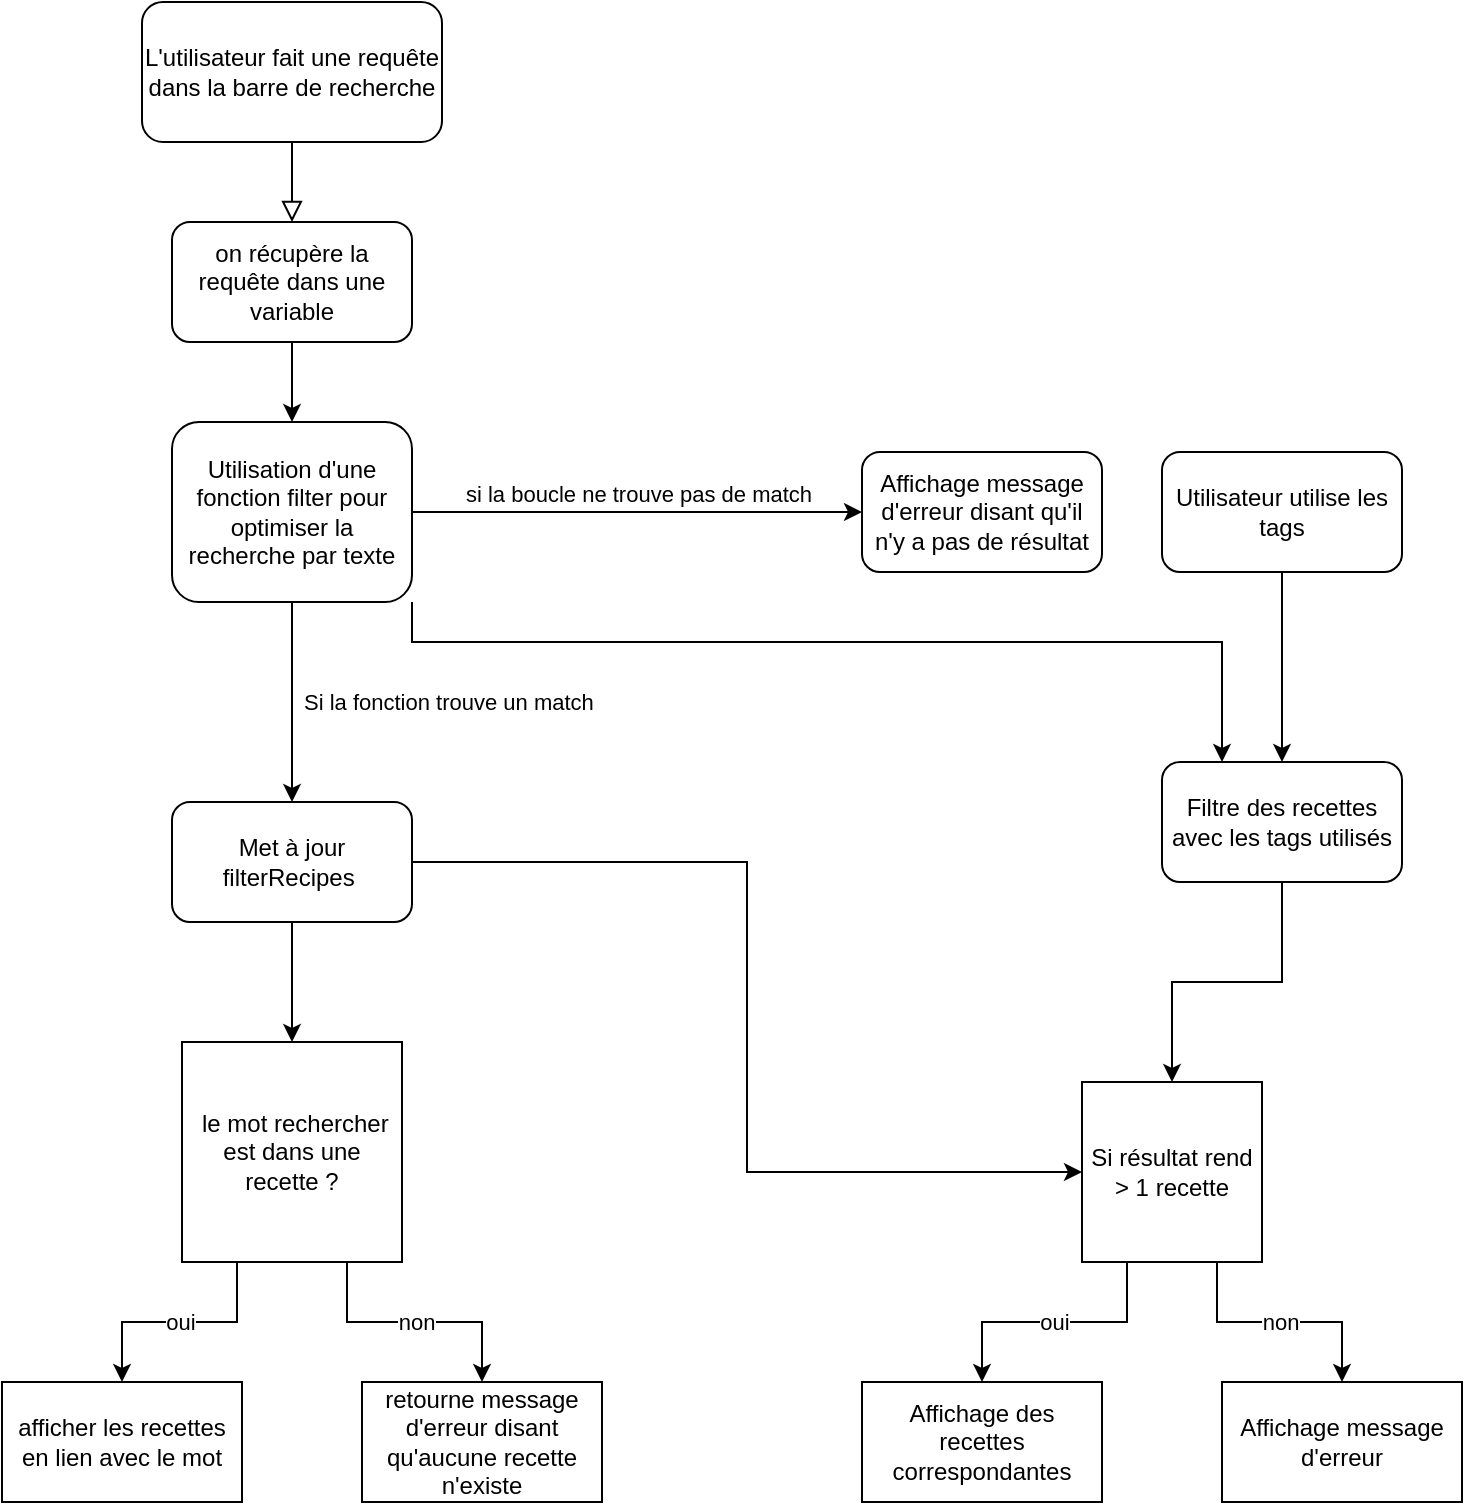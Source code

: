<mxfile version="20.8.8" type="github">
  <diagram id="C5RBs43oDa-KdzZeNtuy" name="Page-1">
    <mxGraphModel dx="1393" dy="766" grid="1" gridSize="10" guides="1" tooltips="1" connect="1" arrows="1" fold="1" page="1" pageScale="1" pageWidth="827" pageHeight="1169" math="0" shadow="0">
      <root>
        <mxCell id="WIyWlLk6GJQsqaUBKTNV-0" />
        <mxCell id="WIyWlLk6GJQsqaUBKTNV-1" parent="WIyWlLk6GJQsqaUBKTNV-0" />
        <mxCell id="WIyWlLk6GJQsqaUBKTNV-2" value="" style="rounded=0;html=1;jettySize=auto;orthogonalLoop=1;fontSize=11;endArrow=block;endFill=0;endSize=8;strokeWidth=1;shadow=0;labelBackgroundColor=none;edgeStyle=orthogonalEdgeStyle;entryX=0.5;entryY=0;entryDx=0;entryDy=0;" parent="WIyWlLk6GJQsqaUBKTNV-1" source="WIyWlLk6GJQsqaUBKTNV-3" target="NoLvojhObcd65gSRvVlC-0" edge="1">
          <mxGeometry relative="1" as="geometry">
            <mxPoint x="215" y="220" as="targetPoint" />
          </mxGeometry>
        </mxCell>
        <mxCell id="WIyWlLk6GJQsqaUBKTNV-3" value="L&#39;utilisateur fait une requête dans la barre de recherche" style="rounded=1;whiteSpace=wrap;html=1;fontSize=12;glass=0;strokeWidth=1;shadow=0;" parent="WIyWlLk6GJQsqaUBKTNV-1" vertex="1">
          <mxGeometry x="140" y="60" width="150" height="70" as="geometry" />
        </mxCell>
        <mxCell id="NoLvojhObcd65gSRvVlC-4" style="edgeStyle=orthogonalEdgeStyle;rounded=0;orthogonalLoop=1;jettySize=auto;html=1;exitX=0.5;exitY=1;exitDx=0;exitDy=0;entryX=0.5;entryY=0;entryDx=0;entryDy=0;" parent="WIyWlLk6GJQsqaUBKTNV-1" source="NoLvojhObcd65gSRvVlC-0" target="NoLvojhObcd65gSRvVlC-1" edge="1">
          <mxGeometry relative="1" as="geometry" />
        </mxCell>
        <mxCell id="NoLvojhObcd65gSRvVlC-0" value="on récupère la requête dans une variable" style="rounded=1;whiteSpace=wrap;html=1;" parent="WIyWlLk6GJQsqaUBKTNV-1" vertex="1">
          <mxGeometry x="155" y="170" width="120" height="60" as="geometry" />
        </mxCell>
        <mxCell id="NoLvojhObcd65gSRvVlC-9" value="si la boucle ne trouve pas de match" style="edgeStyle=orthogonalEdgeStyle;rounded=0;orthogonalLoop=1;jettySize=auto;html=1;exitX=1;exitY=0.5;exitDx=0;exitDy=0;entryX=0;entryY=0.5;entryDx=0;entryDy=0;verticalAlign=bottom;" parent="WIyWlLk6GJQsqaUBKTNV-1" source="NoLvojhObcd65gSRvVlC-1" target="NoLvojhObcd65gSRvVlC-8" edge="1">
          <mxGeometry relative="1" as="geometry" />
        </mxCell>
        <mxCell id="3lH6Ahl6Z0JEKf2Xix6m-0" style="edgeStyle=orthogonalEdgeStyle;rounded=0;orthogonalLoop=1;jettySize=auto;html=1;exitX=1;exitY=1;exitDx=0;exitDy=0;entryX=0.25;entryY=0;entryDx=0;entryDy=0;" parent="WIyWlLk6GJQsqaUBKTNV-1" source="NoLvojhObcd65gSRvVlC-1" target="KF_YHi_muZg31zfUEQE7-1" edge="1">
          <mxGeometry relative="1" as="geometry">
            <Array as="points">
              <mxPoint x="275" y="380" />
              <mxPoint x="680" y="380" />
            </Array>
          </mxGeometry>
        </mxCell>
        <mxCell id="NoLvojhObcd65gSRvVlC-1" value="Utilisation d&#39;une fonction filter pour optimiser la recherche par texte" style="rounded=1;whiteSpace=wrap;html=1;" parent="WIyWlLk6GJQsqaUBKTNV-1" vertex="1">
          <mxGeometry x="155" y="270" width="120" height="90" as="geometry" />
        </mxCell>
        <mxCell id="KF_YHi_muZg31zfUEQE7-11" style="edgeStyle=orthogonalEdgeStyle;rounded=0;orthogonalLoop=1;jettySize=auto;html=1;exitX=1;exitY=0.5;exitDx=0;exitDy=0;entryX=0;entryY=0.5;entryDx=0;entryDy=0;" parent="WIyWlLk6GJQsqaUBKTNV-1" source="NoLvojhObcd65gSRvVlC-2" target="KF_YHi_muZg31zfUEQE7-2" edge="1">
          <mxGeometry relative="1" as="geometry" />
        </mxCell>
        <mxCell id="KF_YHi_muZg31zfUEQE7-17" style="edgeStyle=orthogonalEdgeStyle;rounded=0;orthogonalLoop=1;jettySize=auto;html=1;exitX=0.5;exitY=1;exitDx=0;exitDy=0;entryX=0.5;entryY=0;entryDx=0;entryDy=0;" parent="WIyWlLk6GJQsqaUBKTNV-1" source="NoLvojhObcd65gSRvVlC-2" target="KF_YHi_muZg31zfUEQE7-16" edge="1">
          <mxGeometry relative="1" as="geometry" />
        </mxCell>
        <mxCell id="NoLvojhObcd65gSRvVlC-2" value="Met à jour filterRecipes&amp;nbsp;" style="rounded=1;whiteSpace=wrap;html=1;" parent="WIyWlLk6GJQsqaUBKTNV-1" vertex="1">
          <mxGeometry x="155" y="460" width="120" height="60" as="geometry" />
        </mxCell>
        <mxCell id="NoLvojhObcd65gSRvVlC-5" value="Si la fonction trouve un match" style="edgeStyle=orthogonalEdgeStyle;rounded=0;orthogonalLoop=1;jettySize=auto;html=1;exitX=0.5;exitY=1;exitDx=0;exitDy=0;align=left;spacing=4;spacingLeft=2;" parent="WIyWlLk6GJQsqaUBKTNV-1" source="NoLvojhObcd65gSRvVlC-1" target="NoLvojhObcd65gSRvVlC-2" edge="1">
          <mxGeometry relative="1" as="geometry" />
        </mxCell>
        <mxCell id="NoLvojhObcd65gSRvVlC-8" value="Affichage message d&#39;erreur disant qu&#39;il n&#39;y a pas de résultat" style="rounded=1;whiteSpace=wrap;html=1;" parent="WIyWlLk6GJQsqaUBKTNV-1" vertex="1">
          <mxGeometry x="500" y="285" width="120" height="60" as="geometry" />
        </mxCell>
        <mxCell id="KF_YHi_muZg31zfUEQE7-6" value="" style="edgeStyle=orthogonalEdgeStyle;rounded=0;orthogonalLoop=1;jettySize=auto;html=1;" parent="WIyWlLk6GJQsqaUBKTNV-1" source="KF_YHi_muZg31zfUEQE7-0" target="KF_YHi_muZg31zfUEQE7-1" edge="1">
          <mxGeometry relative="1" as="geometry" />
        </mxCell>
        <mxCell id="KF_YHi_muZg31zfUEQE7-0" value="Utilisateur utilise les tags" style="rounded=1;whiteSpace=wrap;html=1;" parent="WIyWlLk6GJQsqaUBKTNV-1" vertex="1">
          <mxGeometry x="650" y="285" width="120" height="60" as="geometry" />
        </mxCell>
        <mxCell id="KF_YHi_muZg31zfUEQE7-12" style="edgeStyle=orthogonalEdgeStyle;rounded=0;orthogonalLoop=1;jettySize=auto;html=1;exitX=0.5;exitY=1;exitDx=0;exitDy=0;entryX=0.5;entryY=0;entryDx=0;entryDy=0;" parent="WIyWlLk6GJQsqaUBKTNV-1" source="KF_YHi_muZg31zfUEQE7-1" target="KF_YHi_muZg31zfUEQE7-2" edge="1">
          <mxGeometry relative="1" as="geometry" />
        </mxCell>
        <mxCell id="KF_YHi_muZg31zfUEQE7-1" value="Filtre des recettes avec les tags utilisés" style="rounded=1;whiteSpace=wrap;html=1;" parent="WIyWlLk6GJQsqaUBKTNV-1" vertex="1">
          <mxGeometry x="650" y="440" width="120" height="60" as="geometry" />
        </mxCell>
        <mxCell id="KF_YHi_muZg31zfUEQE7-30" value="oui" style="edgeStyle=orthogonalEdgeStyle;rounded=0;orthogonalLoop=1;jettySize=auto;html=1;exitX=0.25;exitY=1;exitDx=0;exitDy=0;entryX=0.5;entryY=0;entryDx=0;entryDy=0;" parent="WIyWlLk6GJQsqaUBKTNV-1" source="KF_YHi_muZg31zfUEQE7-2" target="KF_YHi_muZg31zfUEQE7-13" edge="1">
          <mxGeometry relative="1" as="geometry" />
        </mxCell>
        <mxCell id="KF_YHi_muZg31zfUEQE7-31" value="non" style="edgeStyle=orthogonalEdgeStyle;rounded=0;orthogonalLoop=1;jettySize=auto;html=1;exitX=0.75;exitY=1;exitDx=0;exitDy=0;entryX=0.5;entryY=0;entryDx=0;entryDy=0;" parent="WIyWlLk6GJQsqaUBKTNV-1" source="KF_YHi_muZg31zfUEQE7-2" target="KF_YHi_muZg31zfUEQE7-14" edge="1">
          <mxGeometry relative="1" as="geometry" />
        </mxCell>
        <mxCell id="KF_YHi_muZg31zfUEQE7-2" value="Si résultat rend &amp;gt; 1 recette" style="whiteSpace=wrap;html=1;aspect=fixed;" parent="WIyWlLk6GJQsqaUBKTNV-1" vertex="1">
          <mxGeometry x="610" y="600" width="90" height="90" as="geometry" />
        </mxCell>
        <mxCell id="KF_YHi_muZg31zfUEQE7-13" value="Affichage des recettes correspondantes" style="rounded=0;whiteSpace=wrap;html=1;" parent="WIyWlLk6GJQsqaUBKTNV-1" vertex="1">
          <mxGeometry x="500" y="750" width="120" height="60" as="geometry" />
        </mxCell>
        <mxCell id="KF_YHi_muZg31zfUEQE7-14" value="Affichage message d&#39;erreur" style="rounded=0;whiteSpace=wrap;html=1;" parent="WIyWlLk6GJQsqaUBKTNV-1" vertex="1">
          <mxGeometry x="680" y="750" width="120" height="60" as="geometry" />
        </mxCell>
        <mxCell id="KF_YHi_muZg31zfUEQE7-20" value="oui" style="edgeStyle=orthogonalEdgeStyle;rounded=0;orthogonalLoop=1;jettySize=auto;html=1;exitX=0.25;exitY=1;exitDx=0;exitDy=0;entryX=0.5;entryY=0;entryDx=0;entryDy=0;" parent="WIyWlLk6GJQsqaUBKTNV-1" source="KF_YHi_muZg31zfUEQE7-16" target="KF_YHi_muZg31zfUEQE7-18" edge="1">
          <mxGeometry relative="1" as="geometry" />
        </mxCell>
        <mxCell id="KF_YHi_muZg31zfUEQE7-21" value="non" style="edgeStyle=orthogonalEdgeStyle;rounded=0;orthogonalLoop=1;jettySize=auto;html=1;exitX=0.75;exitY=1;exitDx=0;exitDy=0;entryX=0.5;entryY=0;entryDx=0;entryDy=0;" parent="WIyWlLk6GJQsqaUBKTNV-1" source="KF_YHi_muZg31zfUEQE7-16" target="KF_YHi_muZg31zfUEQE7-19" edge="1">
          <mxGeometry relative="1" as="geometry" />
        </mxCell>
        <mxCell id="KF_YHi_muZg31zfUEQE7-16" value="&amp;nbsp;le mot rechercher est dans une recette ?" style="whiteSpace=wrap;html=1;aspect=fixed;" parent="WIyWlLk6GJQsqaUBKTNV-1" vertex="1">
          <mxGeometry x="160" y="580" width="110" height="110" as="geometry" />
        </mxCell>
        <mxCell id="KF_YHi_muZg31zfUEQE7-18" value="afficher les recettes en lien avec le mot" style="rounded=0;whiteSpace=wrap;html=1;" parent="WIyWlLk6GJQsqaUBKTNV-1" vertex="1">
          <mxGeometry x="70" y="750" width="120" height="60" as="geometry" />
        </mxCell>
        <mxCell id="KF_YHi_muZg31zfUEQE7-19" value="retourne message d&#39;erreur disant qu&#39;aucune recette n&#39;existe" style="rounded=0;whiteSpace=wrap;html=1;" parent="WIyWlLk6GJQsqaUBKTNV-1" vertex="1">
          <mxGeometry x="250" y="750" width="120" height="60" as="geometry" />
        </mxCell>
      </root>
    </mxGraphModel>
  </diagram>
</mxfile>

